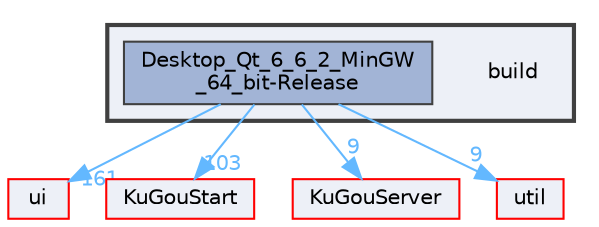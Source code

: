 digraph "build"
{
 // LATEX_PDF_SIZE
  bgcolor="transparent";
  edge [fontname=Helvetica,fontsize=10,labelfontname=Helvetica,labelfontsize=10];
  node [fontname=Helvetica,fontsize=10,shape=box,height=0.2,width=0.4];
  compound=true
  subgraph clusterdir_4fef79e7177ba769987a8da36c892c5f {
    graph [ bgcolor="#edf0f7", pencolor="grey25", label="", fontname=Helvetica,fontsize=10 style="filled,bold", URL="dir_4fef79e7177ba769987a8da36c892c5f.html",tooltip=""]
    dir_4fef79e7177ba769987a8da36c892c5f [shape=plaintext, label="build"];
  dir_9a8370762c0dc4696259158c821ea07b [label="Desktop_Qt_6_6_2_MinGW\l_64_bit-Release", fillcolor="#a2b4d6", color="grey25", style="filled", URL="dir_9a8370762c0dc4696259158c821ea07b.html",tooltip=""];
  }
  dir_1788f8309b1a812dcb800a185471cf6c [label="ui", fillcolor="#edf0f7", color="red", style="filled", URL="dir_1788f8309b1a812dcb800a185471cf6c.html",tooltip=""];
  dir_e60601b218beddc6af0778ac41ea9cb2 [label="KuGouStart", fillcolor="#edf0f7", color="red", style="filled", URL="dir_e60601b218beddc6af0778ac41ea9cb2.html",tooltip=""];
  dir_e72918b9f0e93adee7ec62635d44a38d [label="KuGouServer", fillcolor="#edf0f7", color="red", style="filled", URL="dir_e72918b9f0e93adee7ec62635d44a38d.html",tooltip=""];
  dir_23ec12649285f9fabf3a6b7380226c28 [label="util", fillcolor="#edf0f7", color="red", style="filled", URL="dir_23ec12649285f9fabf3a6b7380226c28.html",tooltip=""];
  dir_9a8370762c0dc4696259158c821ea07b->dir_1788f8309b1a812dcb800a185471cf6c [headlabel="161", labeldistance=1.5 headhref="dir_000060_000351.html" href="dir_000060_000351.html" color="steelblue1" fontcolor="steelblue1"];
  dir_9a8370762c0dc4696259158c821ea07b->dir_e60601b218beddc6af0778ac41ea9cb2 [headlabel="103", labeldistance=1.5 headhref="dir_000060_000172.html" href="dir_000060_000172.html" color="steelblue1" fontcolor="steelblue1"];
  dir_9a8370762c0dc4696259158c821ea07b->dir_e72918b9f0e93adee7ec62635d44a38d [headlabel="9", labeldistance=1.5 headhref="dir_000060_000170.html" href="dir_000060_000170.html" color="steelblue1" fontcolor="steelblue1"];
  dir_9a8370762c0dc4696259158c821ea07b->dir_23ec12649285f9fabf3a6b7380226c28 [headlabel="9", labeldistance=1.5 headhref="dir_000060_000357.html" href="dir_000060_000357.html" color="steelblue1" fontcolor="steelblue1"];
}
